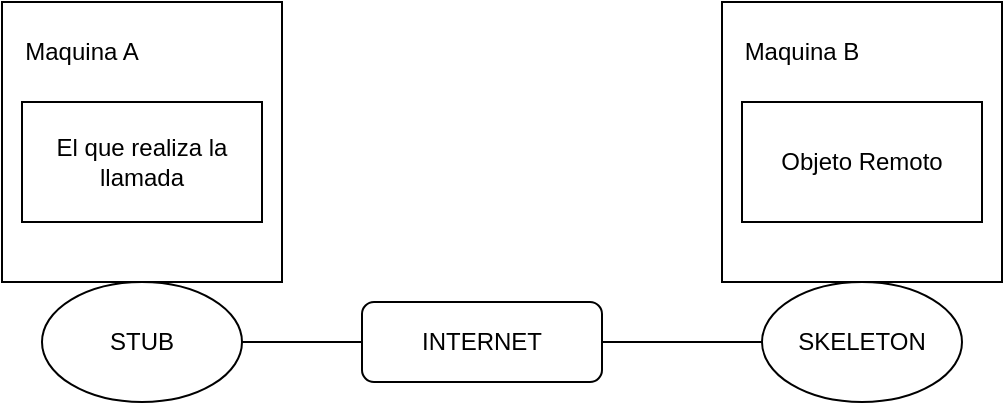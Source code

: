 <mxfile version="21.3.5" type="device">
  <diagram name="Página-1" id="WD_5ak5ZWYWmEfZc5CdK">
    <mxGraphModel dx="641" dy="533" grid="1" gridSize="10" guides="1" tooltips="1" connect="1" arrows="1" fold="1" page="1" pageScale="1" pageWidth="827" pageHeight="1169" math="0" shadow="0">
      <root>
        <mxCell id="0" />
        <mxCell id="1" parent="0" />
        <mxCell id="EMw27XyIJGy8ZS3N4xZO-1" value="" style="whiteSpace=wrap;html=1;aspect=fixed;" vertex="1" parent="1">
          <mxGeometry x="90" y="80" width="140" height="140" as="geometry" />
        </mxCell>
        <mxCell id="EMw27XyIJGy8ZS3N4xZO-2" value="Maquina A" style="text;html=1;strokeColor=none;fillColor=none;align=center;verticalAlign=middle;whiteSpace=wrap;rounded=0;" vertex="1" parent="1">
          <mxGeometry x="100" y="90" width="60" height="30" as="geometry" />
        </mxCell>
        <mxCell id="EMw27XyIJGy8ZS3N4xZO-3" value="El que realiza la llamada" style="rounded=0;whiteSpace=wrap;html=1;" vertex="1" parent="1">
          <mxGeometry x="100" y="130" width="120" height="60" as="geometry" />
        </mxCell>
        <mxCell id="EMw27XyIJGy8ZS3N4xZO-4" value="STUB" style="ellipse;whiteSpace=wrap;html=1;" vertex="1" parent="1">
          <mxGeometry x="110" y="220" width="100" height="60" as="geometry" />
        </mxCell>
        <mxCell id="EMw27XyIJGy8ZS3N4xZO-5" value="INTERNET" style="rounded=1;whiteSpace=wrap;html=1;" vertex="1" parent="1">
          <mxGeometry x="270" y="230" width="120" height="40" as="geometry" />
        </mxCell>
        <mxCell id="EMw27XyIJGy8ZS3N4xZO-6" value="" style="whiteSpace=wrap;html=1;aspect=fixed;" vertex="1" parent="1">
          <mxGeometry x="450" y="80" width="140" height="140" as="geometry" />
        </mxCell>
        <mxCell id="EMw27XyIJGy8ZS3N4xZO-7" value="Maquina B" style="text;html=1;strokeColor=none;fillColor=none;align=center;verticalAlign=middle;whiteSpace=wrap;rounded=0;" vertex="1" parent="1">
          <mxGeometry x="460" y="90" width="60" height="30" as="geometry" />
        </mxCell>
        <mxCell id="EMw27XyIJGy8ZS3N4xZO-8" value="Objeto Remoto" style="rounded=0;whiteSpace=wrap;html=1;" vertex="1" parent="1">
          <mxGeometry x="460" y="130" width="120" height="60" as="geometry" />
        </mxCell>
        <mxCell id="EMw27XyIJGy8ZS3N4xZO-9" value="SKELETON" style="ellipse;whiteSpace=wrap;html=1;" vertex="1" parent="1">
          <mxGeometry x="470" y="220" width="100" height="60" as="geometry" />
        </mxCell>
        <mxCell id="EMw27XyIJGy8ZS3N4xZO-11" value="" style="endArrow=none;html=1;rounded=0;exitX=1;exitY=0.5;exitDx=0;exitDy=0;entryX=0;entryY=0.5;entryDx=0;entryDy=0;" edge="1" parent="1" source="EMw27XyIJGy8ZS3N4xZO-4" target="EMw27XyIJGy8ZS3N4xZO-5">
          <mxGeometry width="50" height="50" relative="1" as="geometry">
            <mxPoint x="300" y="300" as="sourcePoint" />
            <mxPoint x="270" y="250" as="targetPoint" />
          </mxGeometry>
        </mxCell>
        <mxCell id="EMw27XyIJGy8ZS3N4xZO-13" value="" style="endArrow=none;html=1;rounded=0;entryX=0;entryY=0.5;entryDx=0;entryDy=0;exitX=1;exitY=0.5;exitDx=0;exitDy=0;" edge="1" parent="1" source="EMw27XyIJGy8ZS3N4xZO-5" target="EMw27XyIJGy8ZS3N4xZO-9">
          <mxGeometry width="50" height="50" relative="1" as="geometry">
            <mxPoint x="300" y="300" as="sourcePoint" />
            <mxPoint x="350" y="250" as="targetPoint" />
          </mxGeometry>
        </mxCell>
      </root>
    </mxGraphModel>
  </diagram>
</mxfile>
